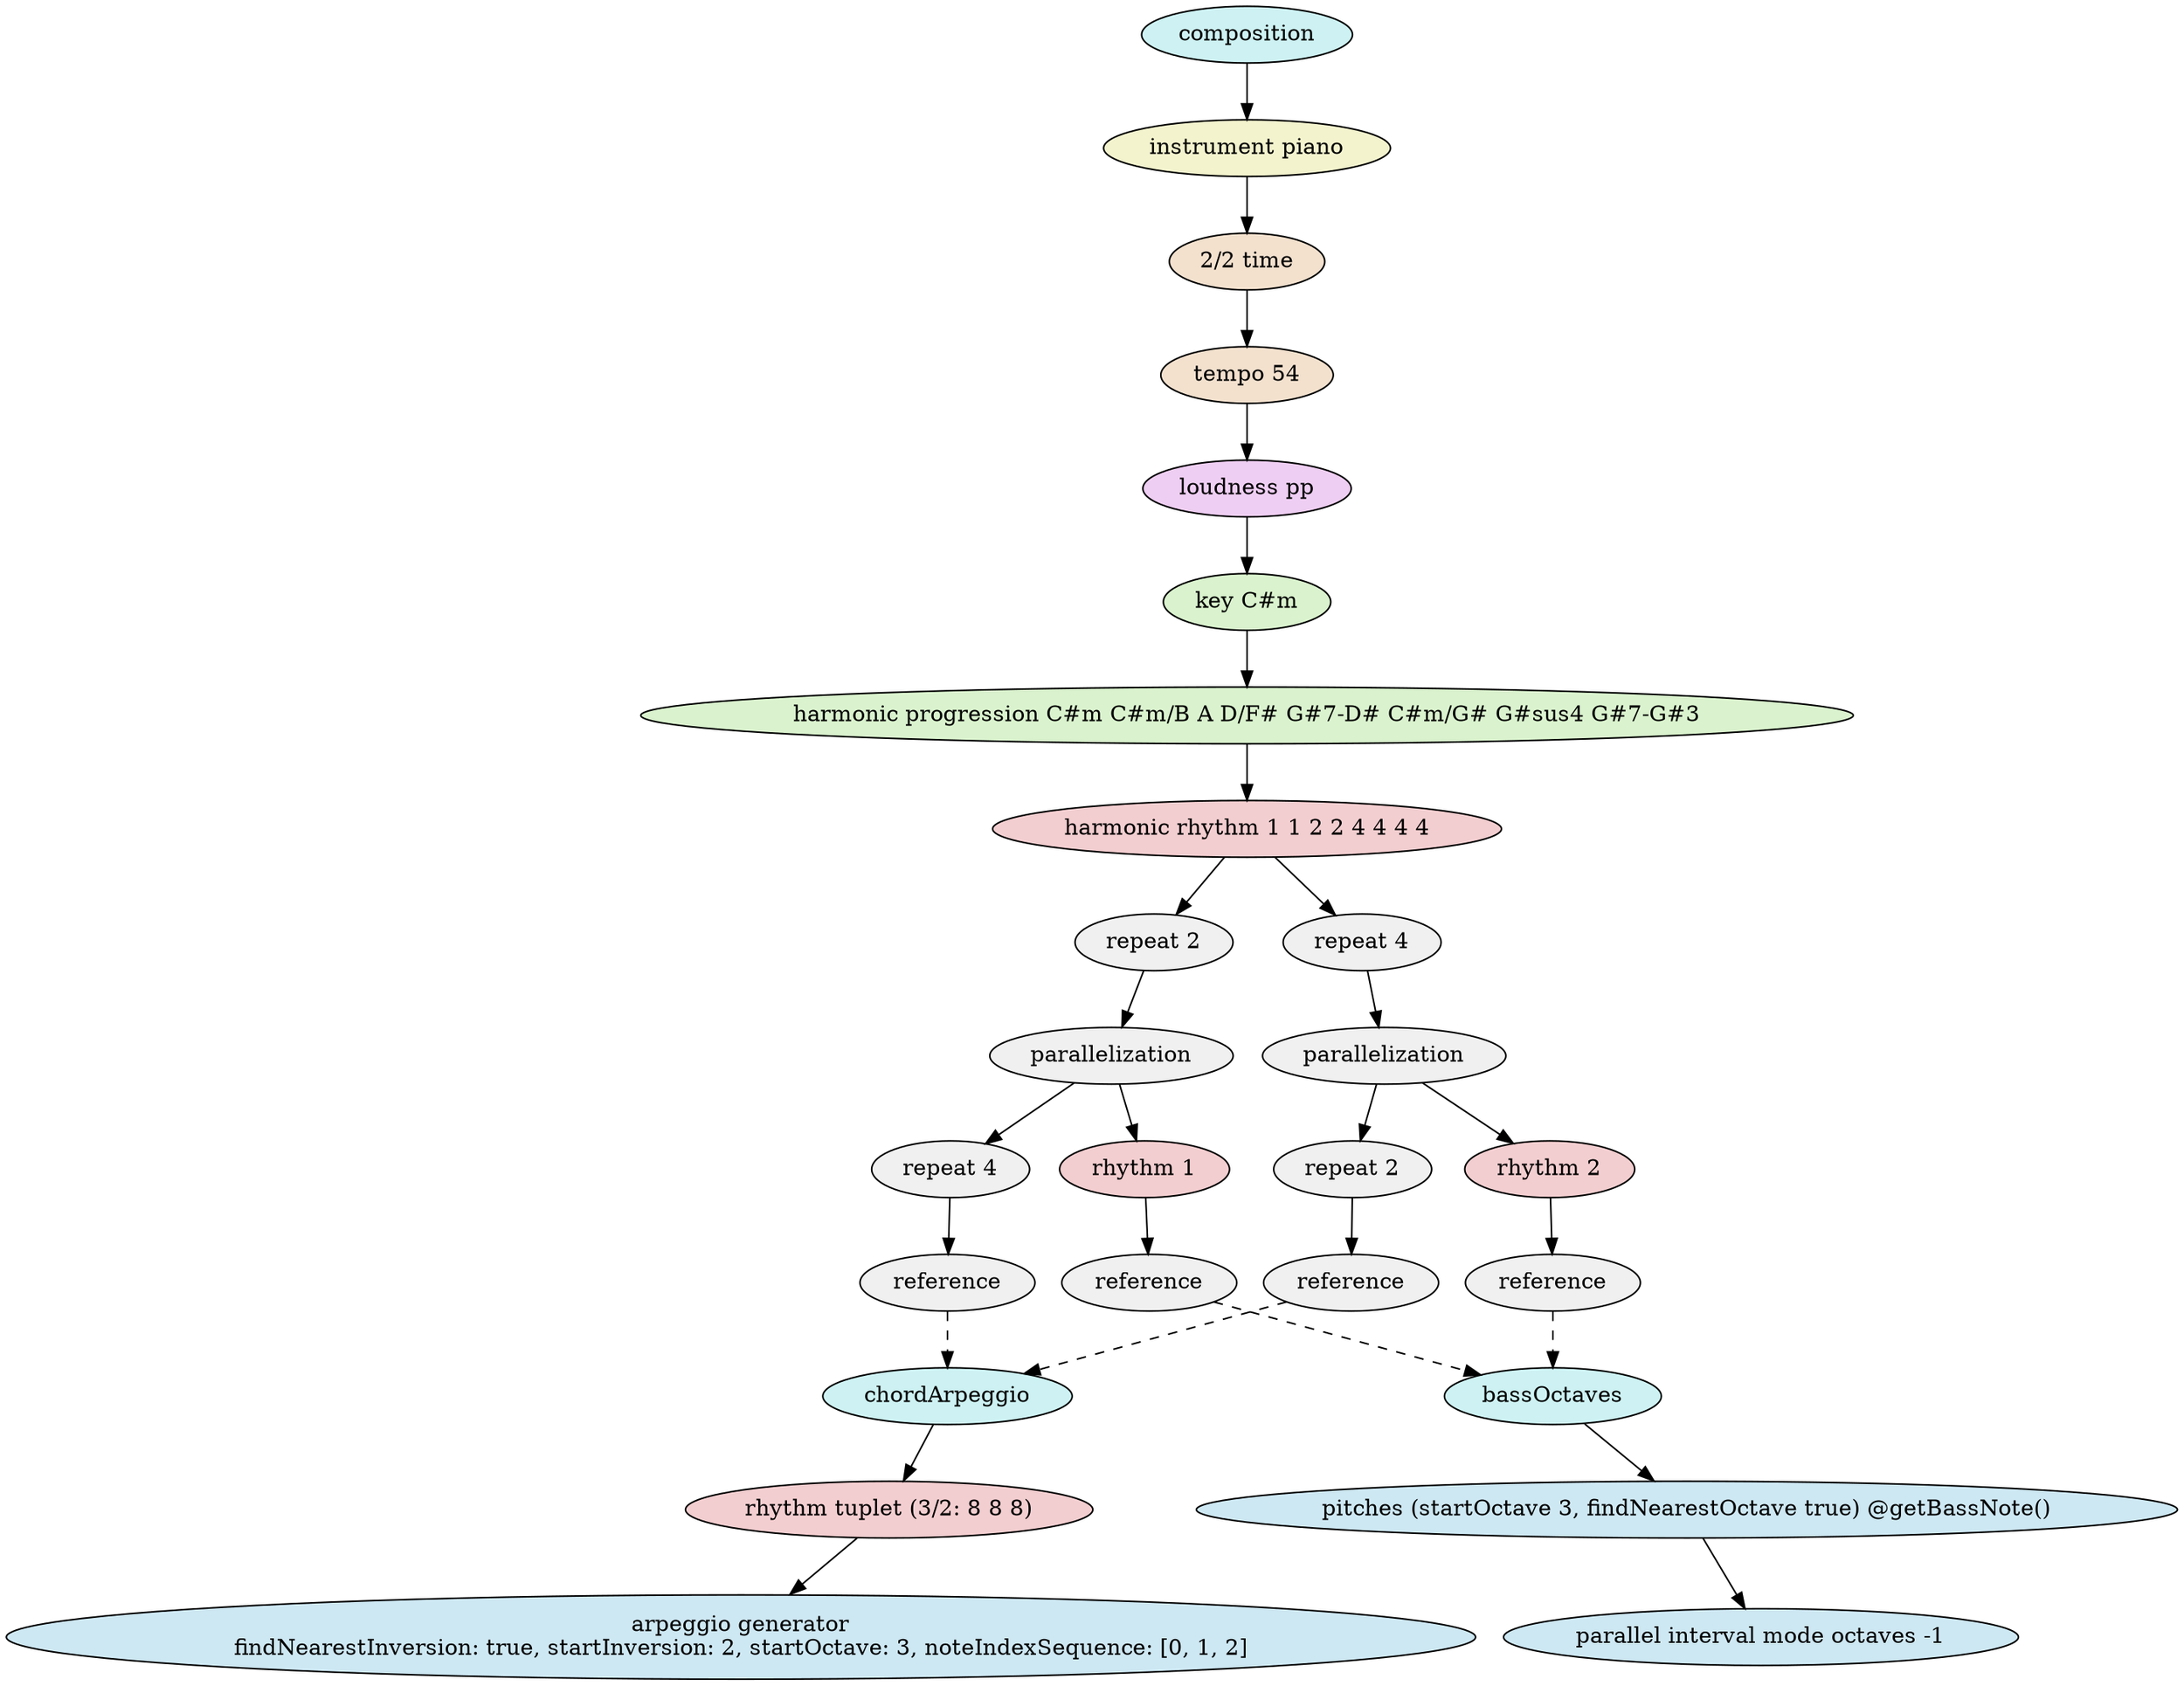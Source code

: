 digraph compositionModel {
    graph [ordering="out"];
    n0 [fillcolor="#cef2f3",style="filled",label="composition"];
    n1 [fillcolor="#f3f3ce",style="filled",label="instrument piano"];
    n0 -> n1;
    n2 [fillcolor="#f3e1ce",style="filled",label="2/2 time"];
    n1 -> n2;
    n3 [fillcolor="#f3e1ce",style="filled",label="tempo 54"];
    n2 -> n3;
    n4 [fillcolor="#efcef3",style="filled",label="loudness pp"];
    n3 -> n4;
    n5 [fillcolor="#daf3ce",style="filled",label="key C#m"];
    n4 -> n5;
    n6 [fillcolor="#daf3ce",style="filled",label="harmonic progression C#m C#m/B A D/F# G#7-D# C#m/G# G#sus4 G#7-G#3"];
    n5 -> n6;
    n7 [fillcolor="#f3ced0",style="filled",label="harmonic rhythm 1 1 2 2 4 4 4 4"];
    n6 -> n7;
    n8 [fillcolor="#f0f0f0",style="filled",label="repeat 2"];
    n7 -> n8;
    n9 [fillcolor="#f0f0f0",style="filled",label="parallelization"];
    n8 -> n9;
    n10 [fillcolor="#f0f0f0",style="filled",label="repeat 4"];
    n9 -> n10;
    n11 [fillcolor="#f0f0f0",style="filled",label="reference"];
    n10 -> n11;
    n12 [fillcolor="#f3ced0",style="filled",label="rhythm 1"];
    n9 -> n12;
    n13 [fillcolor="#f0f0f0",style="filled",label="reference"];
    n12 -> n13;
    n14 [fillcolor="#f0f0f0",style="filled",label="repeat 4"];
    n7 -> n14;
    n15 [fillcolor="#f0f0f0",style="filled",label="parallelization"];
    n14 -> n15;
    n16 [fillcolor="#f0f0f0",style="filled",label="repeat 2"];
    n15 -> n16;
    n17 [fillcolor="#f0f0f0",style="filled",label="reference"];
    n16 -> n17;
    n18 [fillcolor="#f3ced0",style="filled",label="rhythm 2"];
    n15 -> n18;
    n19 [fillcolor="#f0f0f0",style="filled",label="reference"];
    n18 -> n19;
    n20 [fillcolor="#cef2f3",style="filled",label="chordArpeggio"];
    n21 [fillcolor="#f3ced0",style="filled",label="rhythm tuplet (3/2: 8 8 8)"];
    n20 -> n21;
    n22 [fillcolor="#cee8f3",style="filled",label="arpeggio generator
findNearestInversion: true, startInversion: 2, startOctave: 3, noteIndexSequence: [0, 1, 2]"];
    n21 -> n22;
    n23 [fillcolor="#cef2f3",style="filled",label="bassOctaves"];
    n24 [fillcolor="#cee8f3",style="filled",label="pitches (startOctave 3, findNearestOctave true) @getBassNote()"];
    n23 -> n24;
    n25 [fillcolor="#cee8f3",style="filled",label="parallel interval mode octaves -1"];
    n24 -> n25;
    n11 -> n20 [style="dashed"];
    n13 -> n23 [style="dashed"];
    n17 -> n20 [style="dashed"];
    n19 -> n23 [style="dashed"];
}